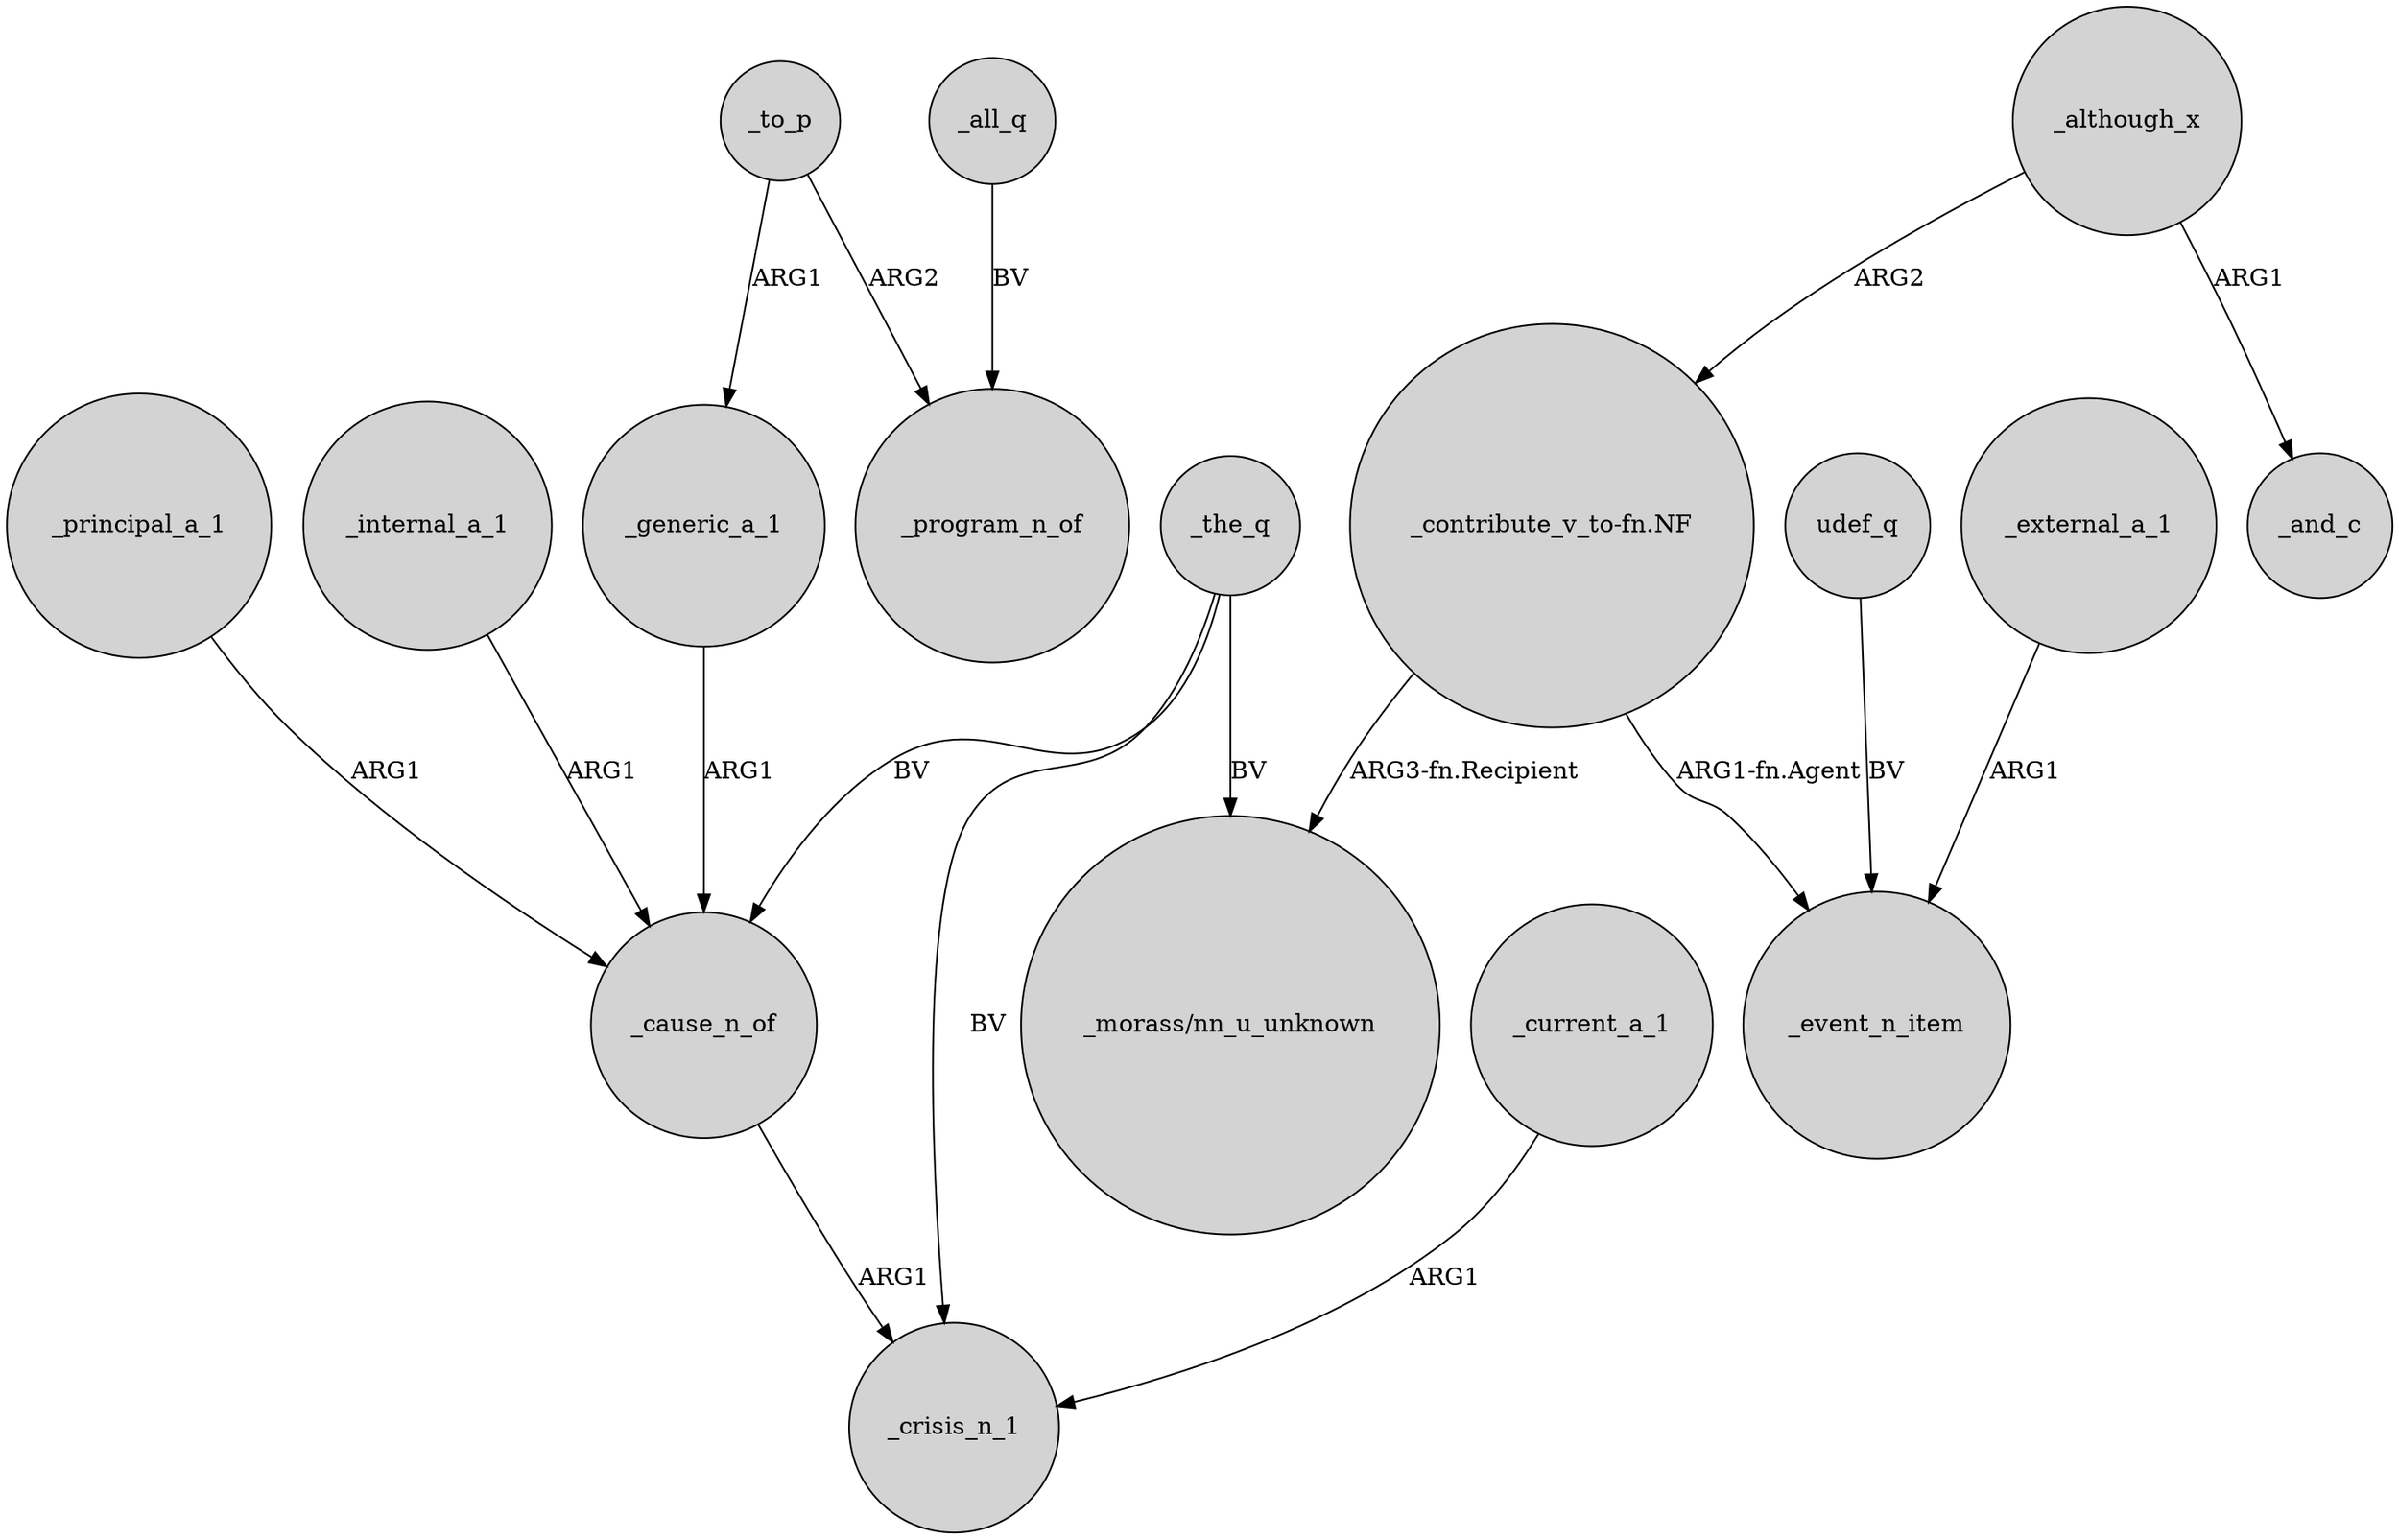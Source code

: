digraph {
	node [shape=circle style=filled]
	_the_q -> _cause_n_of [label=BV]
	_although_x -> _and_c [label=ARG1]
	_the_q -> _crisis_n_1 [label=BV]
	_current_a_1 -> _crisis_n_1 [label=ARG1]
	_the_q -> "_morass/nn_u_unknown" [label=BV]
	_principal_a_1 -> _cause_n_of [label=ARG1]
	_external_a_1 -> _event_n_item [label=ARG1]
	_cause_n_of -> _crisis_n_1 [label=ARG1]
	"_contribute_v_to-fn.NF" -> _event_n_item [label="ARG1-fn.Agent"]
	_internal_a_1 -> _cause_n_of [label=ARG1]
	udef_q -> _event_n_item [label=BV]
	"_contribute_v_to-fn.NF" -> "_morass/nn_u_unknown" [label="ARG3-fn.Recipient"]
	_to_p -> _generic_a_1 [label=ARG1]
	_to_p -> _program_n_of [label=ARG2]
	_generic_a_1 -> _cause_n_of [label=ARG1]
	_although_x -> "_contribute_v_to-fn.NF" [label=ARG2]
	_all_q -> _program_n_of [label=BV]
}
